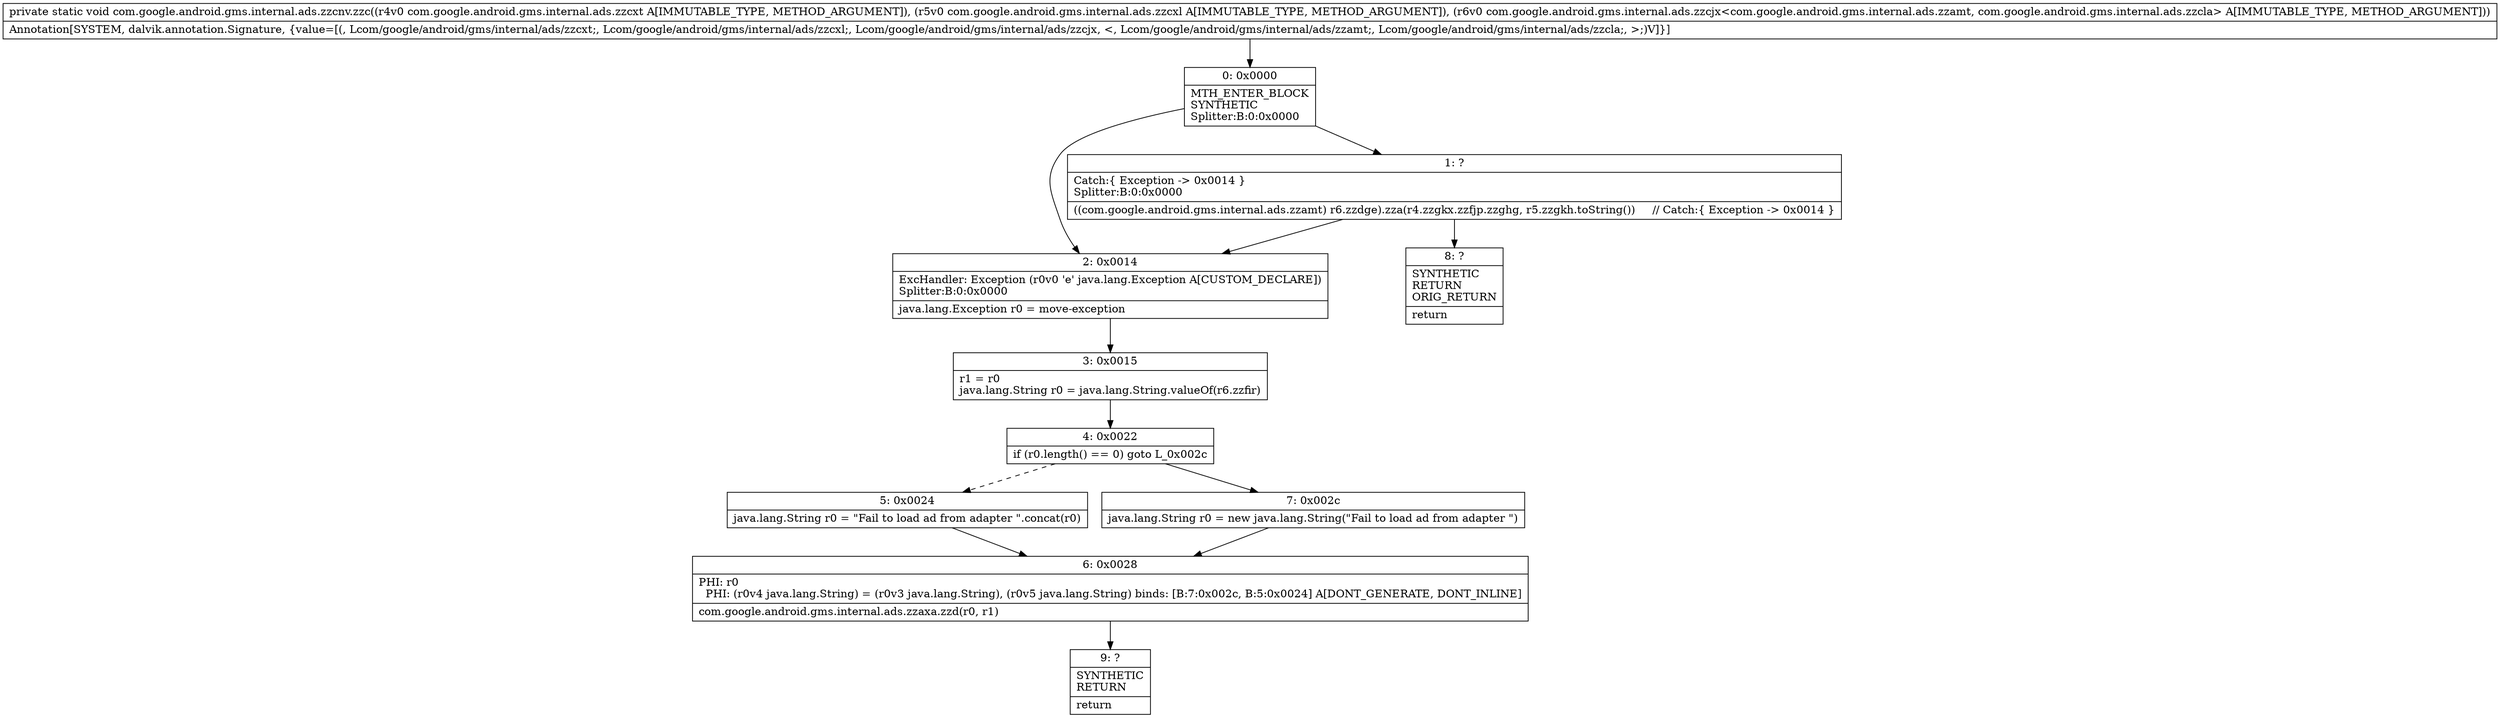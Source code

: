 digraph "CFG forcom.google.android.gms.internal.ads.zzcnv.zzc(Lcom\/google\/android\/gms\/internal\/ads\/zzcxt;Lcom\/google\/android\/gms\/internal\/ads\/zzcxl;Lcom\/google\/android\/gms\/internal\/ads\/zzcjx;)V" {
Node_0 [shape=record,label="{0\:\ 0x0000|MTH_ENTER_BLOCK\lSYNTHETIC\lSplitter:B:0:0x0000\l}"];
Node_1 [shape=record,label="{1\:\ ?|Catch:\{ Exception \-\> 0x0014 \}\lSplitter:B:0:0x0000\l|((com.google.android.gms.internal.ads.zzamt) r6.zzdge).zza(r4.zzgkx.zzfjp.zzghg, r5.zzgkh.toString())     \/\/ Catch:\{ Exception \-\> 0x0014 \}\l}"];
Node_2 [shape=record,label="{2\:\ 0x0014|ExcHandler: Exception (r0v0 'e' java.lang.Exception A[CUSTOM_DECLARE])\lSplitter:B:0:0x0000\l|java.lang.Exception r0 = move\-exception\l}"];
Node_3 [shape=record,label="{3\:\ 0x0015|r1 = r0\ljava.lang.String r0 = java.lang.String.valueOf(r6.zzfir)\l}"];
Node_4 [shape=record,label="{4\:\ 0x0022|if (r0.length() == 0) goto L_0x002c\l}"];
Node_5 [shape=record,label="{5\:\ 0x0024|java.lang.String r0 = \"Fail to load ad from adapter \".concat(r0)\l}"];
Node_6 [shape=record,label="{6\:\ 0x0028|PHI: r0 \l  PHI: (r0v4 java.lang.String) = (r0v3 java.lang.String), (r0v5 java.lang.String) binds: [B:7:0x002c, B:5:0x0024] A[DONT_GENERATE, DONT_INLINE]\l|com.google.android.gms.internal.ads.zzaxa.zzd(r0, r1)\l}"];
Node_7 [shape=record,label="{7\:\ 0x002c|java.lang.String r0 = new java.lang.String(\"Fail to load ad from adapter \")\l}"];
Node_8 [shape=record,label="{8\:\ ?|SYNTHETIC\lRETURN\lORIG_RETURN\l|return\l}"];
Node_9 [shape=record,label="{9\:\ ?|SYNTHETIC\lRETURN\l|return\l}"];
MethodNode[shape=record,label="{private static void com.google.android.gms.internal.ads.zzcnv.zzc((r4v0 com.google.android.gms.internal.ads.zzcxt A[IMMUTABLE_TYPE, METHOD_ARGUMENT]), (r5v0 com.google.android.gms.internal.ads.zzcxl A[IMMUTABLE_TYPE, METHOD_ARGUMENT]), (r6v0 com.google.android.gms.internal.ads.zzcjx\<com.google.android.gms.internal.ads.zzamt, com.google.android.gms.internal.ads.zzcla\> A[IMMUTABLE_TYPE, METHOD_ARGUMENT]))  | Annotation[SYSTEM, dalvik.annotation.Signature, \{value=[(, Lcom\/google\/android\/gms\/internal\/ads\/zzcxt;, Lcom\/google\/android\/gms\/internal\/ads\/zzcxl;, Lcom\/google\/android\/gms\/internal\/ads\/zzcjx, \<, Lcom\/google\/android\/gms\/internal\/ads\/zzamt;, Lcom\/google\/android\/gms\/internal\/ads\/zzcla;, \>;)V]\}]\l}"];
MethodNode -> Node_0;
Node_0 -> Node_1;
Node_0 -> Node_2;
Node_1 -> Node_2;
Node_1 -> Node_8;
Node_2 -> Node_3;
Node_3 -> Node_4;
Node_4 -> Node_5[style=dashed];
Node_4 -> Node_7;
Node_5 -> Node_6;
Node_6 -> Node_9;
Node_7 -> Node_6;
}

